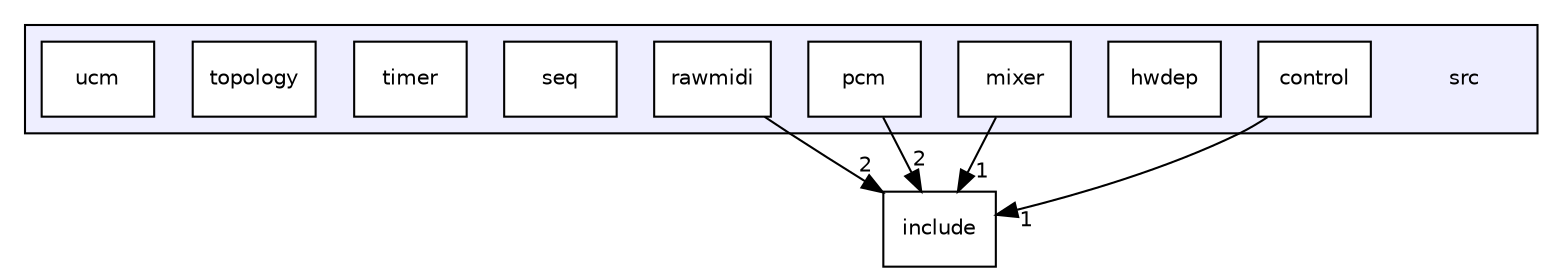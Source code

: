 digraph "/home/uos/test/skills/work-pro/alsa/src/alsa-lib-1.1.5/src" {
  compound=true
  node [ fontsize="10", fontname="Helvetica"];
  edge [ labelfontsize="10", labelfontname="Helvetica"];
  subgraph clusterdir_68267d1309a1af8e8297ef4c3efbcdba {
    graph [ bgcolor="#eeeeff", pencolor="black", label="" URL="dir_68267d1309a1af8e8297ef4c3efbcdba.html"];
    dir_68267d1309a1af8e8297ef4c3efbcdba [shape=plaintext label="src"];
    dir_b81b067251166617f9d0a8c0cfc3a4a9 [shape=box label="control" color="black" fillcolor="white" style="filled" URL="dir_b81b067251166617f9d0a8c0cfc3a4a9.html"];
    dir_d3519ec5023707b37568b471096da878 [shape=box label="hwdep" color="black" fillcolor="white" style="filled" URL="dir_d3519ec5023707b37568b471096da878.html"];
    dir_d1b0f45016cd06bf2eb252bd3f501161 [shape=box label="mixer" color="black" fillcolor="white" style="filled" URL="dir_d1b0f45016cd06bf2eb252bd3f501161.html"];
    dir_e8b3d2be6db305a5d41d291dd9fd6e9c [shape=box label="pcm" color="black" fillcolor="white" style="filled" URL="dir_e8b3d2be6db305a5d41d291dd9fd6e9c.html"];
    dir_5f851d935025f1be023c2c62bd843fe2 [shape=box label="rawmidi" color="black" fillcolor="white" style="filled" URL="dir_5f851d935025f1be023c2c62bd843fe2.html"];
    dir_381a0a05232d68d0a2ebe5cd502f4d69 [shape=box label="seq" color="black" fillcolor="white" style="filled" URL="dir_381a0a05232d68d0a2ebe5cd502f4d69.html"];
    dir_8c35c1873c2690b478a9950d0638d637 [shape=box label="timer" color="black" fillcolor="white" style="filled" URL="dir_8c35c1873c2690b478a9950d0638d637.html"];
    dir_b73df3c68338d0823ff9d736eb268d89 [shape=box label="topology" color="black" fillcolor="white" style="filled" URL="dir_b73df3c68338d0823ff9d736eb268d89.html"];
    dir_d0e40b335958b6212fb6f781133eecbc [shape=box label="ucm" color="black" fillcolor="white" style="filled" URL="dir_d0e40b335958b6212fb6f781133eecbc.html"];
  }
  dir_d44c64559bbebec7f509842c48db8b23 [shape=box label="include" URL="dir_d44c64559bbebec7f509842c48db8b23.html"];
  dir_e8b3d2be6db305a5d41d291dd9fd6e9c->dir_d44c64559bbebec7f509842c48db8b23 [headlabel="2", labeldistance=1.5 headhref="dir_000005_000000.html"];
  dir_b81b067251166617f9d0a8c0cfc3a4a9->dir_d44c64559bbebec7f509842c48db8b23 [headlabel="1", labeldistance=1.5 headhref="dir_000002_000000.html"];
  dir_d1b0f45016cd06bf2eb252bd3f501161->dir_d44c64559bbebec7f509842c48db8b23 [headlabel="1", labeldistance=1.5 headhref="dir_000004_000000.html"];
  dir_5f851d935025f1be023c2c62bd843fe2->dir_d44c64559bbebec7f509842c48db8b23 [headlabel="2", labeldistance=1.5 headhref="dir_000007_000000.html"];
}
